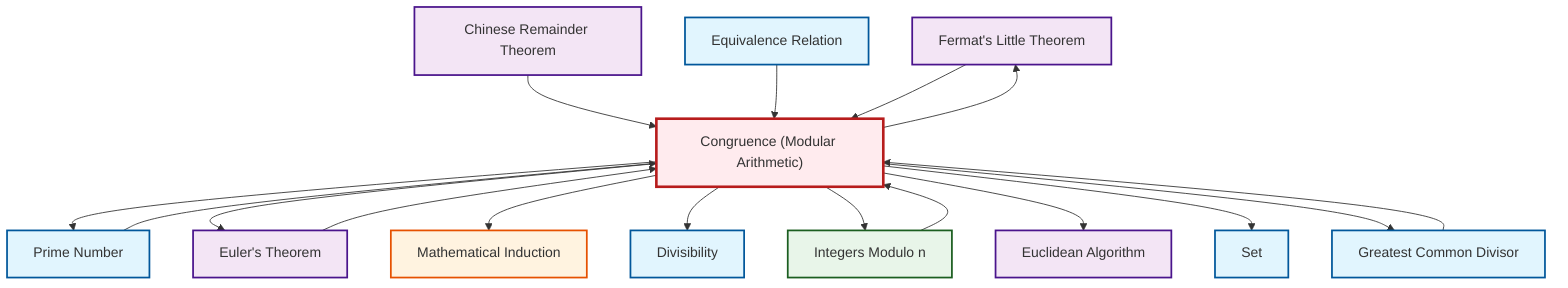graph TD
    classDef definition fill:#e1f5fe,stroke:#01579b,stroke-width:2px
    classDef theorem fill:#f3e5f5,stroke:#4a148c,stroke-width:2px
    classDef axiom fill:#fff3e0,stroke:#e65100,stroke-width:2px
    classDef example fill:#e8f5e9,stroke:#1b5e20,stroke-width:2px
    classDef current fill:#ffebee,stroke:#b71c1c,stroke-width:3px
    thm-fermat-little["Fermat's Little Theorem"]:::theorem
    def-congruence["Congruence (Modular Arithmetic)"]:::definition
    ex-quotient-integers-mod-n["Integers Modulo n"]:::example
    def-divisibility["Divisibility"]:::definition
    def-prime["Prime Number"]:::definition
    ax-induction["Mathematical Induction"]:::axiom
    thm-euclidean-algorithm["Euclidean Algorithm"]:::theorem
    thm-chinese-remainder["Chinese Remainder Theorem"]:::theorem
    def-equivalence-relation["Equivalence Relation"]:::definition
    def-set["Set"]:::definition
    def-gcd["Greatest Common Divisor"]:::definition
    thm-euler["Euler's Theorem"]:::theorem
    thm-chinese-remainder --> def-congruence
    def-congruence --> def-prime
    def-congruence --> thm-euler
    def-congruence --> ax-induction
    def-equivalence-relation --> def-congruence
    def-congruence --> def-divisibility
    thm-fermat-little --> def-congruence
    def-congruence --> ex-quotient-integers-mod-n
    def-prime --> def-congruence
    def-congruence --> thm-euclidean-algorithm
    def-congruence --> def-set
    def-congruence --> def-gcd
    def-gcd --> def-congruence
    ex-quotient-integers-mod-n --> def-congruence
    thm-euler --> def-congruence
    def-congruence --> thm-fermat-little
    class def-congruence current